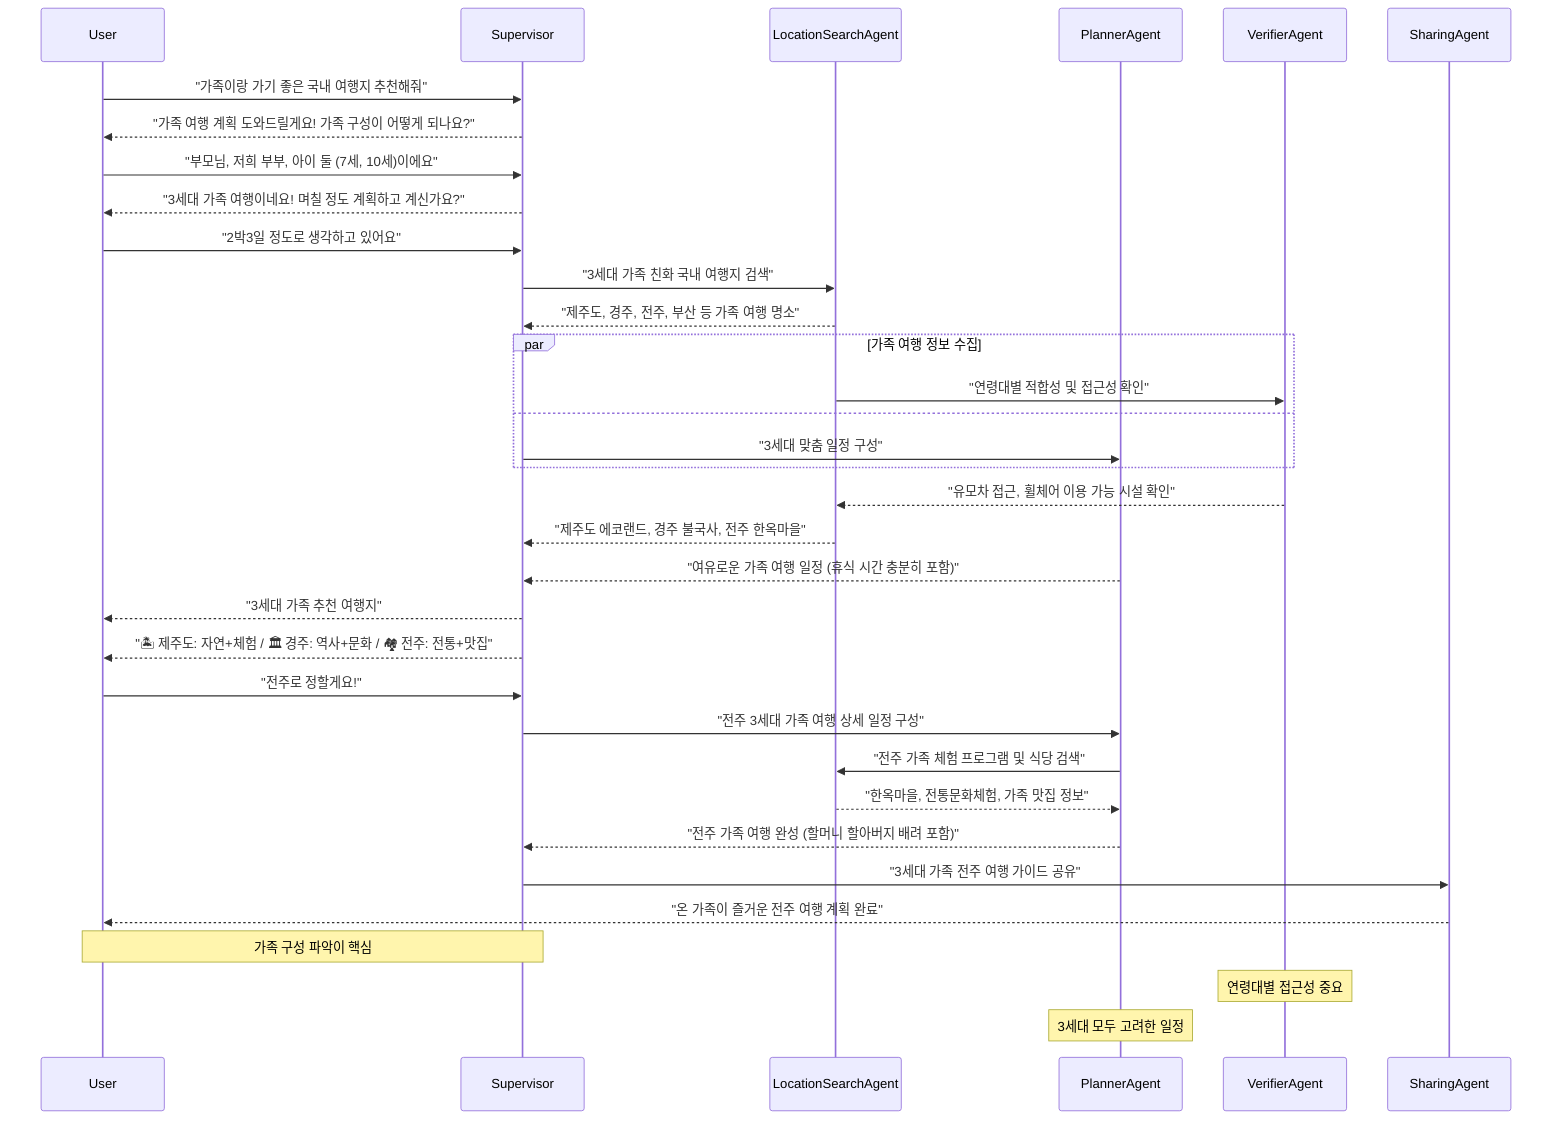 %% 11_family_domestic: 가족이랑 가기 좋은 국내 여행지 추천해줘
sequenceDiagram
    participant User
    participant Supervisor
    participant LocationSearchAgent
    participant PlannerAgent
    participant VerifierAgent
    participant SharingAgent
    
    User->>Supervisor: "가족이랑 가기 좋은 국내 여행지 추천해줘"
    Supervisor-->>User: "가족 여행 계획 도와드릴게요! 가족 구성이 어떻게 되나요?"
    User->>Supervisor: "부모님, 저희 부부, 아이 둘 (7세, 10세)이에요"
    
    Supervisor-->>User: "3세대 가족 여행이네요! 며칠 정도 계획하고 계신가요?"
    User->>Supervisor: "2박3일 정도로 생각하고 있어요"
    
    Supervisor->>LocationSearchAgent: "3세대 가족 친화 국내 여행지 검색"
    LocationSearchAgent-->>Supervisor: "제주도, 경주, 전주, 부산 등 가족 여행 명소"
    
    par 가족 여행 정보 수집
        LocationSearchAgent->>VerifierAgent: "연령대별 적합성 및 접근성 확인"
    and
        Supervisor->>PlannerAgent: "3세대 맞춤 일정 구성"
    end
    
    VerifierAgent-->>LocationSearchAgent: "유모차 접근, 휠체어 이용 가능 시설 확인"
    LocationSearchAgent-->>Supervisor: "제주도 에코랜드, 경주 불국사, 전주 한옥마을"
    
    PlannerAgent-->>Supervisor: "여유로운 가족 여행 일정 (휴식 시간 충분히 포함)"
    
    Supervisor-->>User: "3세대 가족 추천 여행지"
    Supervisor-->>User: "🏝️ 제주도: 자연+체험 / 🏛️ 경주: 역사+문화 / 🏘️ 전주: 전통+맛집"
    
    User->>Supervisor: "전주로 정할게요!"
    
    Supervisor->>PlannerAgent: "전주 3세대 가족 여행 상세 일정 구성"
    PlannerAgent->>LocationSearchAgent: "전주 가족 체험 프로그램 및 식당 검색"
    LocationSearchAgent-->>PlannerAgent: "한옥마을, 전통문화체험, 가족 맛집 정보"
    
    PlannerAgent-->>Supervisor: "전주 가족 여행 완성 (할머니 할아버지 배려 포함)"
    
    Supervisor->>SharingAgent: "3세대 가족 전주 여행 가이드 공유"
    SharingAgent-->>User: "온 가족이 즐거운 전주 여행 계획 완료"
    
    Note over Supervisor,User: 가족 구성 파악이 핵심
    Note over VerifierAgent: 연령대별 접근성 중요
    Note over PlannerAgent: 3세대 모두 고려한 일정